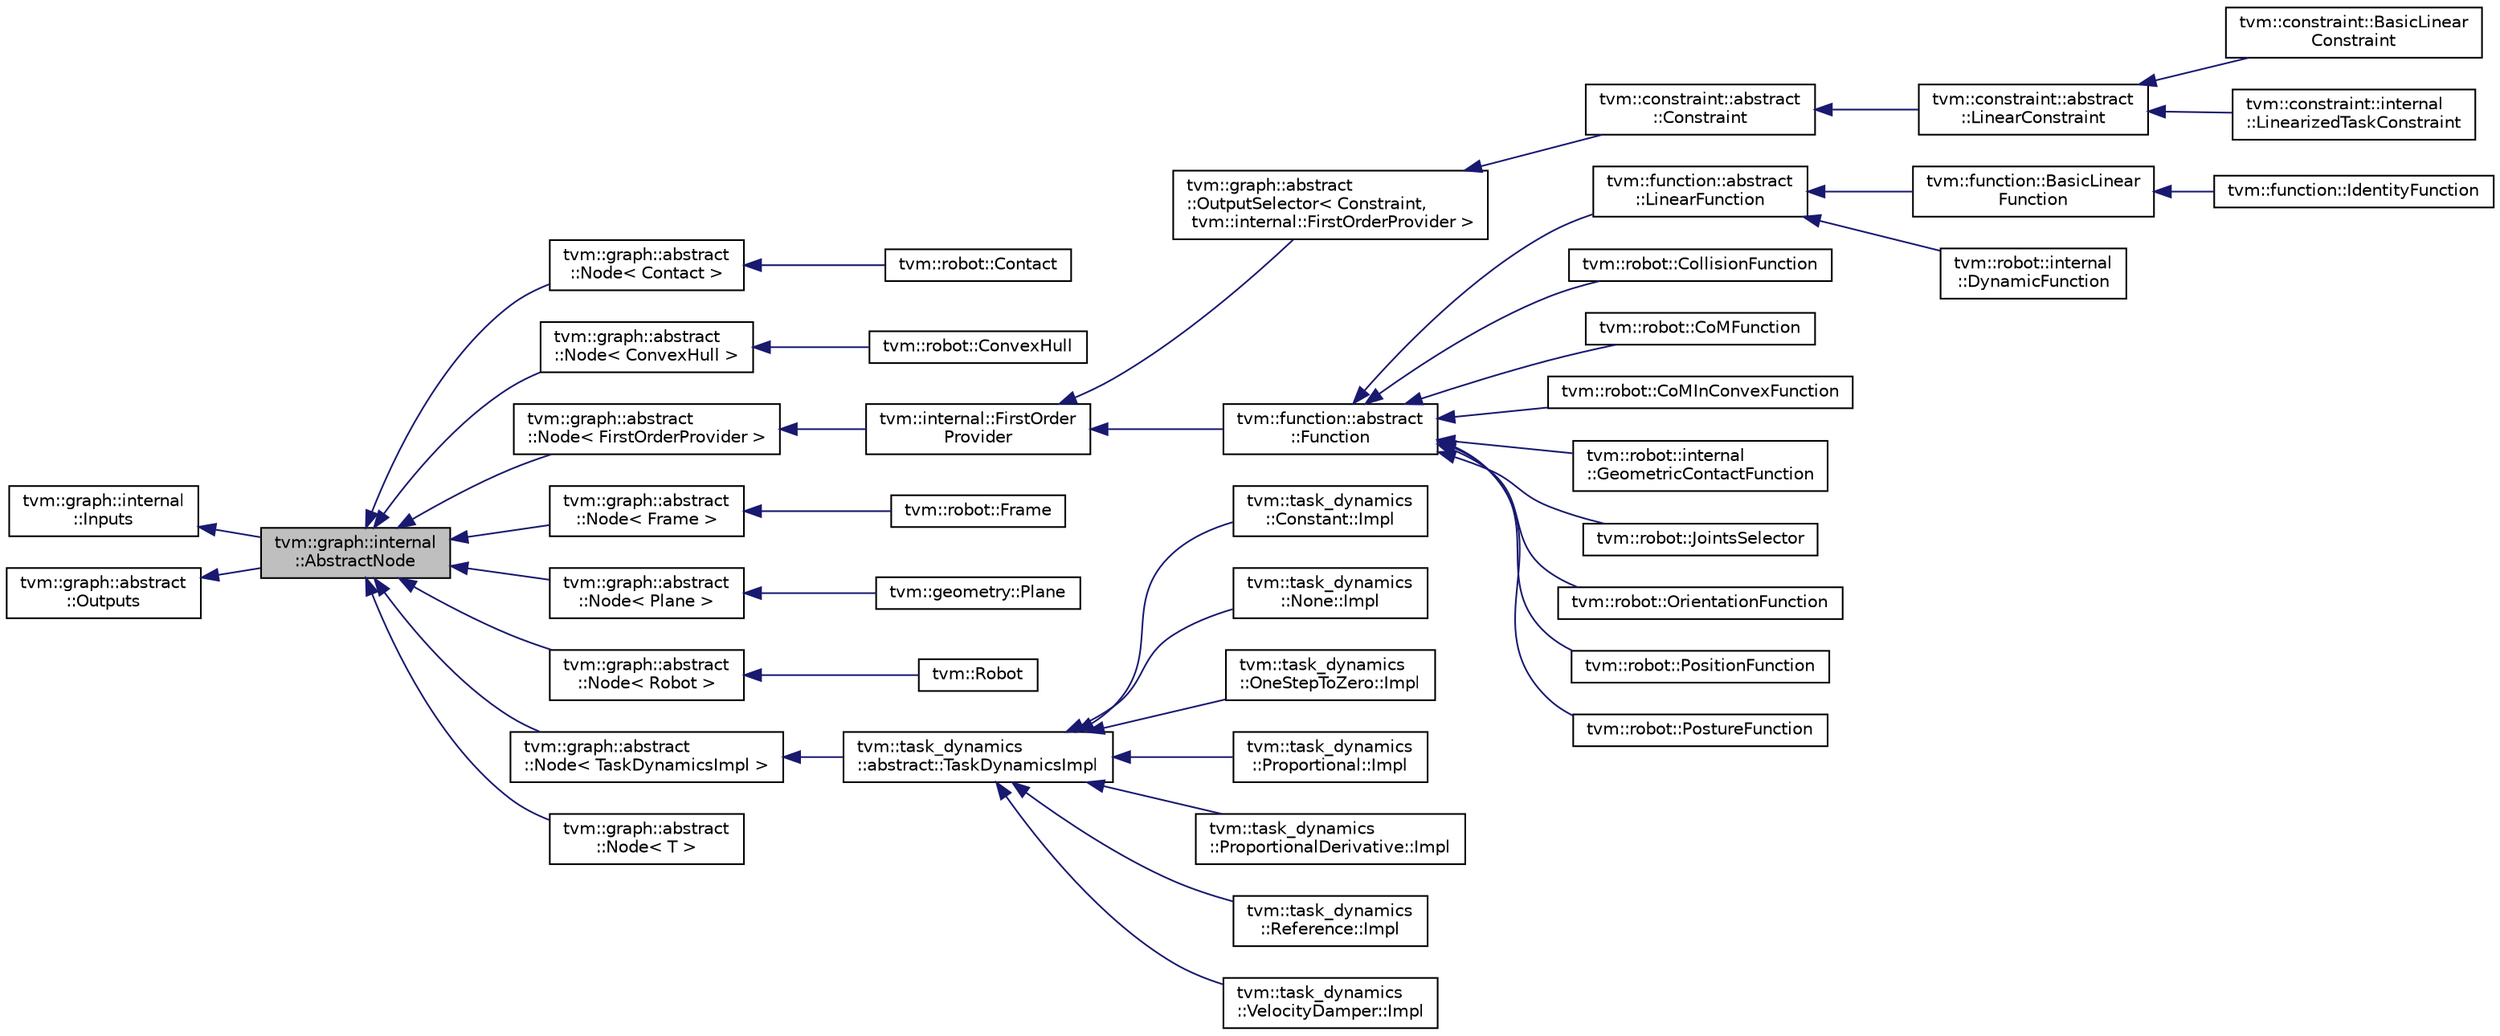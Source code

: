 digraph "tvm::graph::internal::AbstractNode"
{
  edge [fontname="Helvetica",fontsize="10",labelfontname="Helvetica",labelfontsize="10"];
  node [fontname="Helvetica",fontsize="10",shape=record];
  rankdir="LR";
  Node0 [label="tvm::graph::internal\l::AbstractNode",height=0.2,width=0.4,color="black", fillcolor="grey75", style="filled", fontcolor="black"];
  Node1 -> Node0 [dir="back",color="midnightblue",fontsize="10",style="solid",fontname="Helvetica"];
  Node1 [label="tvm::graph::internal\l::Inputs",height=0.2,width=0.4,color="black", fillcolor="white", style="filled",URL="$classtvm_1_1graph_1_1internal_1_1Inputs.html"];
  Node2 -> Node0 [dir="back",color="midnightblue",fontsize="10",style="solid",fontname="Helvetica"];
  Node2 [label="tvm::graph::abstract\l::Outputs",height=0.2,width=0.4,color="black", fillcolor="white", style="filled",URL="$classtvm_1_1graph_1_1abstract_1_1Outputs.html"];
  Node0 -> Node3 [dir="back",color="midnightblue",fontsize="10",style="solid",fontname="Helvetica"];
  Node3 [label="tvm::graph::abstract\l::Node\< Contact \>",height=0.2,width=0.4,color="black", fillcolor="white", style="filled",URL="$classtvm_1_1graph_1_1abstract_1_1Node.html"];
  Node3 -> Node4 [dir="back",color="midnightblue",fontsize="10",style="solid",fontname="Helvetica"];
  Node4 [label="tvm::robot::Contact",height=0.2,width=0.4,color="black", fillcolor="white", style="filled",URL="$classtvm_1_1robot_1_1Contact.html"];
  Node0 -> Node5 [dir="back",color="midnightblue",fontsize="10",style="solid",fontname="Helvetica"];
  Node5 [label="tvm::graph::abstract\l::Node\< ConvexHull \>",height=0.2,width=0.4,color="black", fillcolor="white", style="filled",URL="$classtvm_1_1graph_1_1abstract_1_1Node.html"];
  Node5 -> Node6 [dir="back",color="midnightblue",fontsize="10",style="solid",fontname="Helvetica"];
  Node6 [label="tvm::robot::ConvexHull",height=0.2,width=0.4,color="black", fillcolor="white", style="filled",URL="$classtvm_1_1robot_1_1ConvexHull.html"];
  Node0 -> Node7 [dir="back",color="midnightblue",fontsize="10",style="solid",fontname="Helvetica"];
  Node7 [label="tvm::graph::abstract\l::Node\< FirstOrderProvider \>",height=0.2,width=0.4,color="black", fillcolor="white", style="filled",URL="$classtvm_1_1graph_1_1abstract_1_1Node.html"];
  Node7 -> Node8 [dir="back",color="midnightblue",fontsize="10",style="solid",fontname="Helvetica"];
  Node8 [label="tvm::internal::FirstOrder\lProvider",height=0.2,width=0.4,color="black", fillcolor="white", style="filled",URL="$classtvm_1_1internal_1_1FirstOrderProvider.html"];
  Node8 -> Node9 [dir="back",color="midnightblue",fontsize="10",style="solid",fontname="Helvetica"];
  Node9 [label="tvm::graph::abstract\l::OutputSelector\< Constraint,\l tvm::internal::FirstOrderProvider \>",height=0.2,width=0.4,color="black", fillcolor="white", style="filled",URL="$classtvm_1_1graph_1_1abstract_1_1OutputSelector.html"];
  Node9 -> Node10 [dir="back",color="midnightblue",fontsize="10",style="solid",fontname="Helvetica"];
  Node10 [label="tvm::constraint::abstract\l::Constraint",height=0.2,width=0.4,color="black", fillcolor="white", style="filled",URL="$classtvm_1_1constraint_1_1abstract_1_1Constraint.html"];
  Node10 -> Node11 [dir="back",color="midnightblue",fontsize="10",style="solid",fontname="Helvetica"];
  Node11 [label="tvm::constraint::abstract\l::LinearConstraint",height=0.2,width=0.4,color="black", fillcolor="white", style="filled",URL="$classtvm_1_1constraint_1_1abstract_1_1LinearConstraint.html"];
  Node11 -> Node12 [dir="back",color="midnightblue",fontsize="10",style="solid",fontname="Helvetica"];
  Node12 [label="tvm::constraint::BasicLinear\lConstraint",height=0.2,width=0.4,color="black", fillcolor="white", style="filled",URL="$classtvm_1_1constraint_1_1BasicLinearConstraint.html"];
  Node11 -> Node13 [dir="back",color="midnightblue",fontsize="10",style="solid",fontname="Helvetica"];
  Node13 [label="tvm::constraint::internal\l::LinearizedTaskConstraint",height=0.2,width=0.4,color="black", fillcolor="white", style="filled",URL="$classtvm_1_1constraint_1_1internal_1_1LinearizedTaskConstraint.html"];
  Node8 -> Node14 [dir="back",color="midnightblue",fontsize="10",style="solid",fontname="Helvetica"];
  Node14 [label="tvm::function::abstract\l::Function",height=0.2,width=0.4,color="black", fillcolor="white", style="filled",URL="$classtvm_1_1function_1_1abstract_1_1Function.html"];
  Node14 -> Node15 [dir="back",color="midnightblue",fontsize="10",style="solid",fontname="Helvetica"];
  Node15 [label="tvm::function::abstract\l::LinearFunction",height=0.2,width=0.4,color="black", fillcolor="white", style="filled",URL="$classtvm_1_1function_1_1abstract_1_1LinearFunction.html"];
  Node15 -> Node16 [dir="back",color="midnightblue",fontsize="10",style="solid",fontname="Helvetica"];
  Node16 [label="tvm::function::BasicLinear\lFunction",height=0.2,width=0.4,color="black", fillcolor="white", style="filled",URL="$classtvm_1_1function_1_1BasicLinearFunction.html"];
  Node16 -> Node17 [dir="back",color="midnightblue",fontsize="10",style="solid",fontname="Helvetica"];
  Node17 [label="tvm::function::IdentityFunction",height=0.2,width=0.4,color="black", fillcolor="white", style="filled",URL="$classtvm_1_1function_1_1IdentityFunction.html"];
  Node15 -> Node18 [dir="back",color="midnightblue",fontsize="10",style="solid",fontname="Helvetica"];
  Node18 [label="tvm::robot::internal\l::DynamicFunction",height=0.2,width=0.4,color="black", fillcolor="white", style="filled",URL="$classtvm_1_1robot_1_1internal_1_1DynamicFunction.html"];
  Node14 -> Node19 [dir="back",color="midnightblue",fontsize="10",style="solid",fontname="Helvetica"];
  Node19 [label="tvm::robot::CollisionFunction",height=0.2,width=0.4,color="black", fillcolor="white", style="filled",URL="$classtvm_1_1robot_1_1CollisionFunction.html"];
  Node14 -> Node20 [dir="back",color="midnightblue",fontsize="10",style="solid",fontname="Helvetica"];
  Node20 [label="tvm::robot::CoMFunction",height=0.2,width=0.4,color="black", fillcolor="white", style="filled",URL="$classtvm_1_1robot_1_1CoMFunction.html"];
  Node14 -> Node21 [dir="back",color="midnightblue",fontsize="10",style="solid",fontname="Helvetica"];
  Node21 [label="tvm::robot::CoMInConvexFunction",height=0.2,width=0.4,color="black", fillcolor="white", style="filled",URL="$classtvm_1_1robot_1_1CoMInConvexFunction.html"];
  Node14 -> Node22 [dir="back",color="midnightblue",fontsize="10",style="solid",fontname="Helvetica"];
  Node22 [label="tvm::robot::internal\l::GeometricContactFunction",height=0.2,width=0.4,color="black", fillcolor="white", style="filled",URL="$classtvm_1_1robot_1_1internal_1_1GeometricContactFunction.html"];
  Node14 -> Node23 [dir="back",color="midnightblue",fontsize="10",style="solid",fontname="Helvetica"];
  Node23 [label="tvm::robot::JointsSelector",height=0.2,width=0.4,color="black", fillcolor="white", style="filled",URL="$classtvm_1_1robot_1_1JointsSelector.html"];
  Node14 -> Node24 [dir="back",color="midnightblue",fontsize="10",style="solid",fontname="Helvetica"];
  Node24 [label="tvm::robot::OrientationFunction",height=0.2,width=0.4,color="black", fillcolor="white", style="filled",URL="$classtvm_1_1robot_1_1OrientationFunction.html"];
  Node14 -> Node25 [dir="back",color="midnightblue",fontsize="10",style="solid",fontname="Helvetica"];
  Node25 [label="tvm::robot::PositionFunction",height=0.2,width=0.4,color="black", fillcolor="white", style="filled",URL="$classtvm_1_1robot_1_1PositionFunction.html"];
  Node14 -> Node26 [dir="back",color="midnightblue",fontsize="10",style="solid",fontname="Helvetica"];
  Node26 [label="tvm::robot::PostureFunction",height=0.2,width=0.4,color="black", fillcolor="white", style="filled",URL="$classtvm_1_1robot_1_1PostureFunction.html"];
  Node0 -> Node27 [dir="back",color="midnightblue",fontsize="10",style="solid",fontname="Helvetica"];
  Node27 [label="tvm::graph::abstract\l::Node\< Frame \>",height=0.2,width=0.4,color="black", fillcolor="white", style="filled",URL="$classtvm_1_1graph_1_1abstract_1_1Node.html"];
  Node27 -> Node28 [dir="back",color="midnightblue",fontsize="10",style="solid",fontname="Helvetica"];
  Node28 [label="tvm::robot::Frame",height=0.2,width=0.4,color="black", fillcolor="white", style="filled",URL="$classtvm_1_1robot_1_1Frame.html"];
  Node0 -> Node29 [dir="back",color="midnightblue",fontsize="10",style="solid",fontname="Helvetica"];
  Node29 [label="tvm::graph::abstract\l::Node\< Plane \>",height=0.2,width=0.4,color="black", fillcolor="white", style="filled",URL="$classtvm_1_1graph_1_1abstract_1_1Node.html"];
  Node29 -> Node30 [dir="back",color="midnightblue",fontsize="10",style="solid",fontname="Helvetica"];
  Node30 [label="tvm::geometry::Plane",height=0.2,width=0.4,color="black", fillcolor="white", style="filled",URL="$classtvm_1_1geometry_1_1Plane.html"];
  Node0 -> Node31 [dir="back",color="midnightblue",fontsize="10",style="solid",fontname="Helvetica"];
  Node31 [label="tvm::graph::abstract\l::Node\< Robot \>",height=0.2,width=0.4,color="black", fillcolor="white", style="filled",URL="$classtvm_1_1graph_1_1abstract_1_1Node.html"];
  Node31 -> Node32 [dir="back",color="midnightblue",fontsize="10",style="solid",fontname="Helvetica"];
  Node32 [label="tvm::Robot",height=0.2,width=0.4,color="black", fillcolor="white", style="filled",URL="$classtvm_1_1Robot.html"];
  Node0 -> Node33 [dir="back",color="midnightblue",fontsize="10",style="solid",fontname="Helvetica"];
  Node33 [label="tvm::graph::abstract\l::Node\< TaskDynamicsImpl \>",height=0.2,width=0.4,color="black", fillcolor="white", style="filled",URL="$classtvm_1_1graph_1_1abstract_1_1Node.html"];
  Node33 -> Node34 [dir="back",color="midnightblue",fontsize="10",style="solid",fontname="Helvetica"];
  Node34 [label="tvm::task_dynamics\l::abstract::TaskDynamicsImpl",height=0.2,width=0.4,color="black", fillcolor="white", style="filled",URL="$classtvm_1_1task__dynamics_1_1abstract_1_1TaskDynamicsImpl.html"];
  Node34 -> Node35 [dir="back",color="midnightblue",fontsize="10",style="solid",fontname="Helvetica"];
  Node35 [label="tvm::task_dynamics\l::Constant::Impl",height=0.2,width=0.4,color="black", fillcolor="white", style="filled",URL="$classtvm_1_1task__dynamics_1_1Constant_1_1Impl.html"];
  Node34 -> Node36 [dir="back",color="midnightblue",fontsize="10",style="solid",fontname="Helvetica"];
  Node36 [label="tvm::task_dynamics\l::None::Impl",height=0.2,width=0.4,color="black", fillcolor="white", style="filled",URL="$classtvm_1_1task__dynamics_1_1None_1_1Impl.html"];
  Node34 -> Node37 [dir="back",color="midnightblue",fontsize="10",style="solid",fontname="Helvetica"];
  Node37 [label="tvm::task_dynamics\l::OneStepToZero::Impl",height=0.2,width=0.4,color="black", fillcolor="white", style="filled",URL="$classtvm_1_1task__dynamics_1_1OneStepToZero_1_1Impl.html"];
  Node34 -> Node38 [dir="back",color="midnightblue",fontsize="10",style="solid",fontname="Helvetica"];
  Node38 [label="tvm::task_dynamics\l::Proportional::Impl",height=0.2,width=0.4,color="black", fillcolor="white", style="filled",URL="$classtvm_1_1task__dynamics_1_1Proportional_1_1Impl.html"];
  Node34 -> Node39 [dir="back",color="midnightblue",fontsize="10",style="solid",fontname="Helvetica"];
  Node39 [label="tvm::task_dynamics\l::ProportionalDerivative::Impl",height=0.2,width=0.4,color="black", fillcolor="white", style="filled",URL="$classtvm_1_1task__dynamics_1_1ProportionalDerivative_1_1Impl.html"];
  Node34 -> Node40 [dir="back",color="midnightblue",fontsize="10",style="solid",fontname="Helvetica"];
  Node40 [label="tvm::task_dynamics\l::Reference::Impl",height=0.2,width=0.4,color="black", fillcolor="white", style="filled",URL="$classtvm_1_1task__dynamics_1_1Reference_1_1Impl.html"];
  Node34 -> Node41 [dir="back",color="midnightblue",fontsize="10",style="solid",fontname="Helvetica"];
  Node41 [label="tvm::task_dynamics\l::VelocityDamper::Impl",height=0.2,width=0.4,color="black", fillcolor="white", style="filled",URL="$classtvm_1_1task__dynamics_1_1VelocityDamper_1_1Impl.html"];
  Node0 -> Node42 [dir="back",color="midnightblue",fontsize="10",style="solid",fontname="Helvetica"];
  Node42 [label="tvm::graph::abstract\l::Node\< T \>",height=0.2,width=0.4,color="black", fillcolor="white", style="filled",URL="$classtvm_1_1graph_1_1abstract_1_1Node.html"];
}

